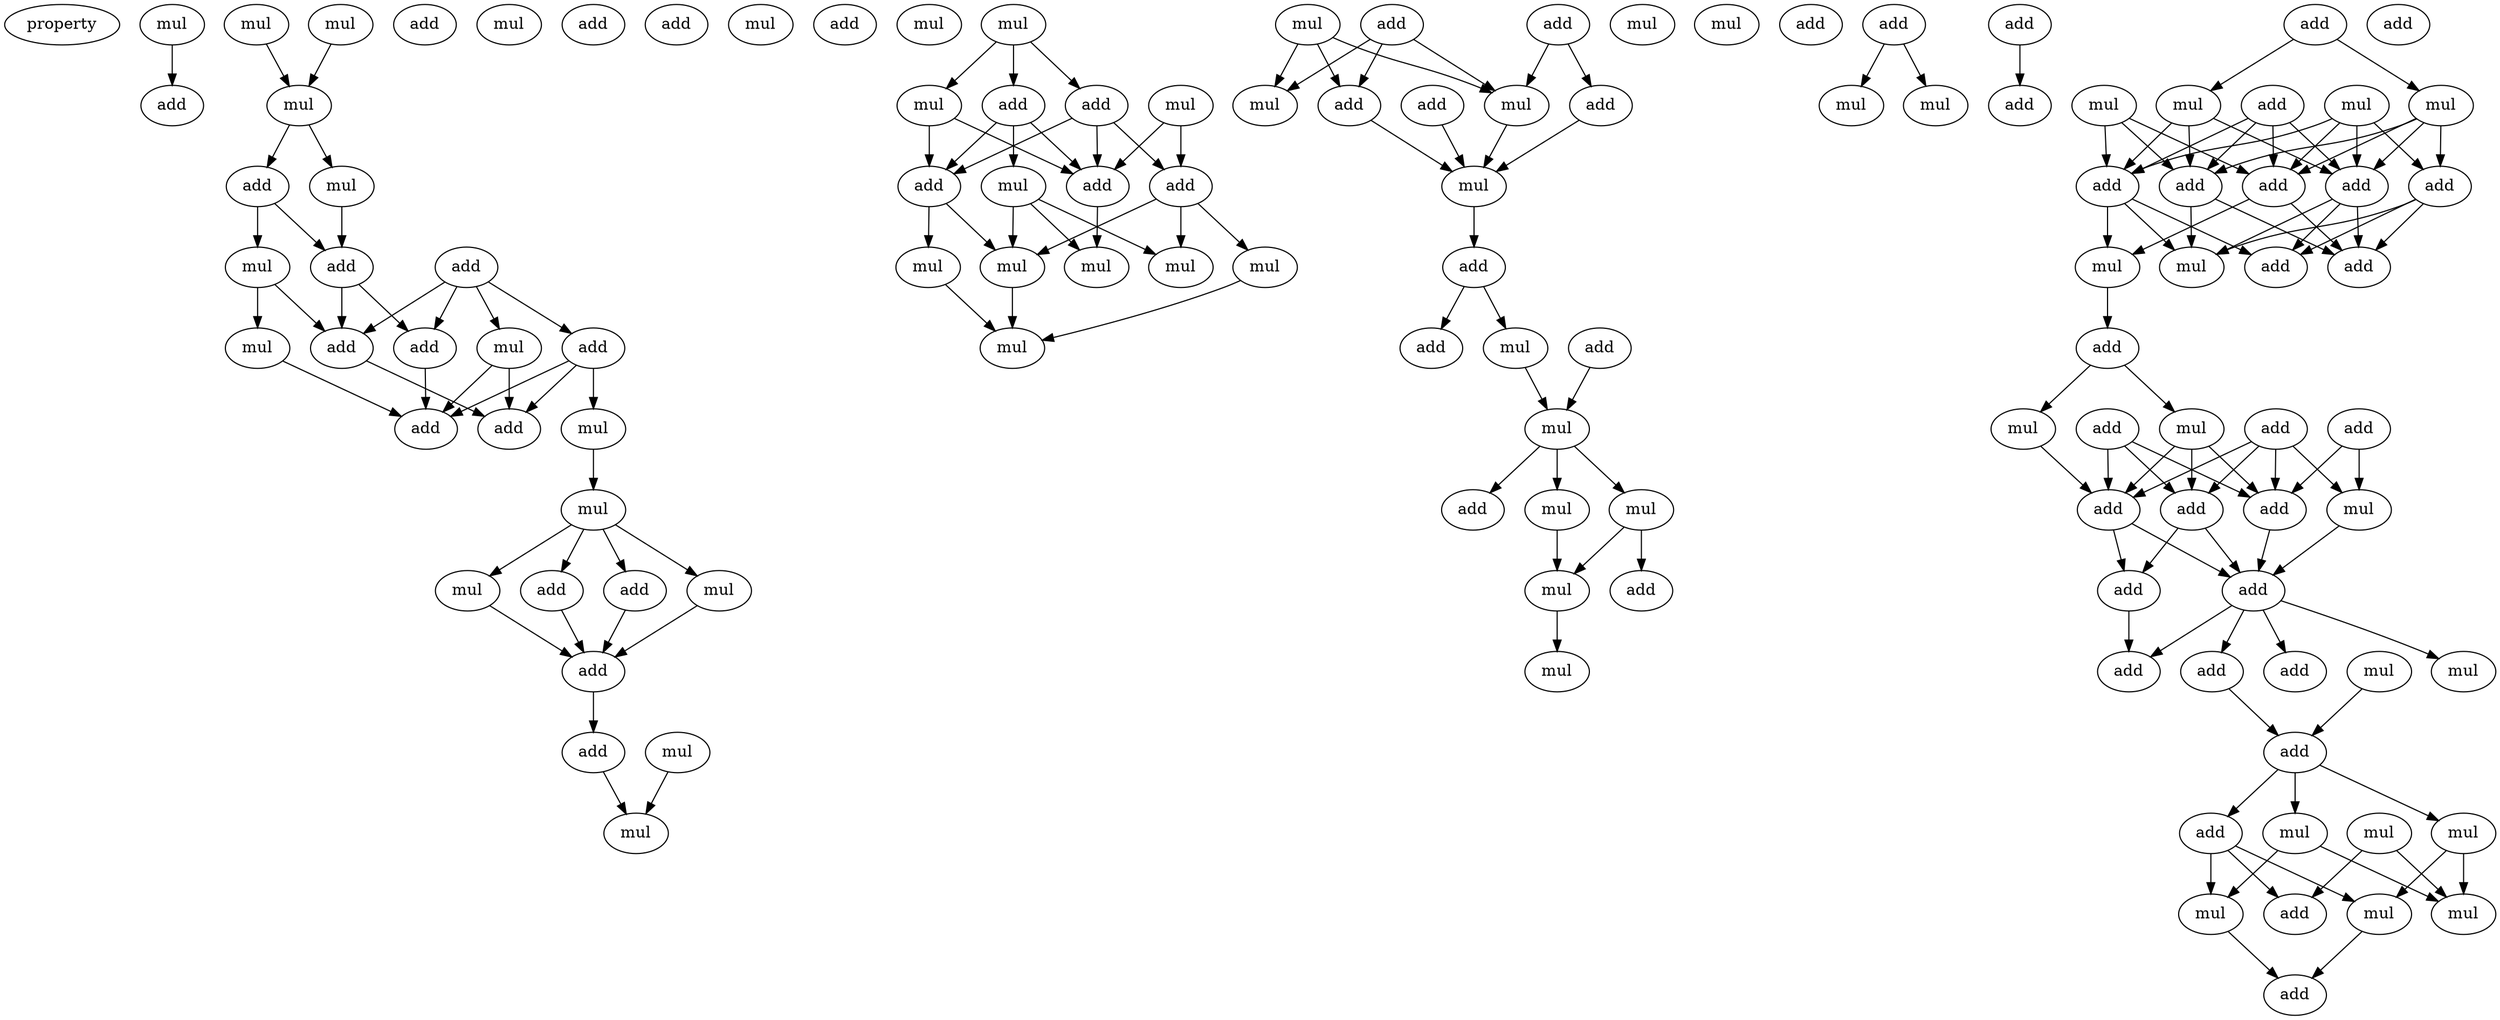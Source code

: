 digraph {
    node [fontcolor=black]
    property [mul=2,lf=1.2]
    0 [ label = mul ];
    1 [ label = mul ];
    2 [ label = mul ];
    3 [ label = add ];
    4 [ label = add ];
    5 [ label = mul ];
    6 [ label = mul ];
    7 [ label = add ];
    8 [ label = mul ];
    9 [ label = add ];
    10 [ label = mul ];
    11 [ label = add ];
    12 [ label = add ];
    13 [ label = mul ];
    14 [ label = add ];
    15 [ label = add ];
    16 [ label = add ];
    17 [ label = mul ];
    18 [ label = add ];
    19 [ label = add ];
    20 [ label = mul ];
    21 [ label = mul ];
    22 [ label = mul ];
    23 [ label = add ];
    24 [ label = add ];
    25 [ label = mul ];
    26 [ label = add ];
    27 [ label = add ];
    28 [ label = add ];
    29 [ label = mul ];
    30 [ label = mul ];
    31 [ label = mul ];
    32 [ label = add ];
    33 [ label = mul ];
    34 [ label = mul ];
    35 [ label = mul ];
    36 [ label = mul ];
    37 [ label = add ];
    38 [ label = add ];
    39 [ label = mul ];
    40 [ label = add ];
    41 [ label = add ];
    42 [ label = add ];
    43 [ label = mul ];
    44 [ label = mul ];
    45 [ label = mul ];
    46 [ label = mul ];
    47 [ label = mul ];
    48 [ label = mul ];
    49 [ label = mul ];
    50 [ label = add ];
    51 [ label = add ];
    52 [ label = add ];
    53 [ label = add ];
    54 [ label = mul ];
    55 [ label = add ];
    56 [ label = mul ];
    57 [ label = mul ];
    58 [ label = add ];
    59 [ label = mul ];
    60 [ label = add ];
    61 [ label = mul ];
    62 [ label = mul ];
    63 [ label = add ];
    64 [ label = mul ];
    65 [ label = add ];
    66 [ label = mul ];
    67 [ label = mul ];
    68 [ label = add ];
    69 [ label = mul ];
    70 [ label = add ];
    71 [ label = mul ];
    72 [ label = add ];
    73 [ label = mul ];
    74 [ label = add ];
    75 [ label = mul ];
    76 [ label = add ];
    77 [ label = add ];
    78 [ label = mul ];
    79 [ label = mul ];
    80 [ label = mul ];
    81 [ label = add ];
    82 [ label = mul ];
    83 [ label = add ];
    84 [ label = add ];
    85 [ label = add ];
    86 [ label = add ];
    87 [ label = add ];
    88 [ label = add ];
    89 [ label = mul ];
    90 [ label = mul ];
    91 [ label = add ];
    92 [ label = add ];
    93 [ label = add ];
    94 [ label = add ];
    95 [ label = mul ];
    96 [ label = add ];
    97 [ label = mul ];
    98 [ label = add ];
    99 [ label = add ];
    100 [ label = mul ];
    101 [ label = add ];
    102 [ label = add ];
    103 [ label = add ];
    104 [ label = mul ];
    105 [ label = add ];
    106 [ label = add ];
    107 [ label = mul ];
    108 [ label = add ];
    109 [ label = add ];
    110 [ label = mul ];
    111 [ label = add ];
    112 [ label = add ];
    113 [ label = mul ];
    114 [ label = mul ];
    115 [ label = add ];
    116 [ label = mul ];
    117 [ label = mul ];
    118 [ label = mul ];
    119 [ label = add ];
    0 -> 3 [ name = 0 ];
    1 -> 6 [ name = 1 ];
    2 -> 6 [ name = 2 ];
    6 -> 8 [ name = 3 ];
    6 -> 9 [ name = 4 ];
    8 -> 12 [ name = 5 ];
    9 -> 10 [ name = 6 ];
    9 -> 12 [ name = 7 ];
    10 -> 15 [ name = 8 ];
    10 -> 17 [ name = 9 ];
    11 -> 13 [ name = 10 ];
    11 -> 14 [ name = 11 ];
    11 -> 15 [ name = 12 ];
    11 -> 16 [ name = 13 ];
    12 -> 15 [ name = 14 ];
    12 -> 16 [ name = 15 ];
    13 -> 18 [ name = 16 ];
    13 -> 19 [ name = 17 ];
    14 -> 18 [ name = 18 ];
    14 -> 19 [ name = 19 ];
    14 -> 20 [ name = 20 ];
    15 -> 18 [ name = 21 ];
    16 -> 19 [ name = 22 ];
    17 -> 19 [ name = 23 ];
    20 -> 21 [ name = 24 ];
    21 -> 22 [ name = 25 ];
    21 -> 23 [ name = 26 ];
    21 -> 24 [ name = 27 ];
    21 -> 25 [ name = 28 ];
    22 -> 26 [ name = 29 ];
    23 -> 26 [ name = 30 ];
    24 -> 26 [ name = 31 ];
    25 -> 26 [ name = 32 ];
    26 -> 28 [ name = 33 ];
    28 -> 31 [ name = 34 ];
    29 -> 31 [ name = 35 ];
    34 -> 36 [ name = 36 ];
    34 -> 37 [ name = 37 ];
    34 -> 38 [ name = 38 ];
    35 -> 40 [ name = 39 ];
    35 -> 41 [ name = 40 ];
    36 -> 40 [ name = 41 ];
    36 -> 42 [ name = 42 ];
    37 -> 39 [ name = 43 ];
    37 -> 40 [ name = 44 ];
    37 -> 42 [ name = 45 ];
    38 -> 40 [ name = 46 ];
    38 -> 41 [ name = 47 ];
    38 -> 42 [ name = 48 ];
    39 -> 43 [ name = 49 ];
    39 -> 44 [ name = 50 ];
    39 -> 47 [ name = 51 ];
    40 -> 44 [ name = 52 ];
    41 -> 43 [ name = 53 ];
    41 -> 45 [ name = 54 ];
    41 -> 47 [ name = 55 ];
    42 -> 43 [ name = 56 ];
    42 -> 46 [ name = 57 ];
    43 -> 48 [ name = 58 ];
    45 -> 48 [ name = 59 ];
    46 -> 48 [ name = 60 ];
    49 -> 53 [ name = 61 ];
    49 -> 54 [ name = 62 ];
    49 -> 56 [ name = 63 ];
    50 -> 53 [ name = 64 ];
    50 -> 54 [ name = 65 ];
    50 -> 56 [ name = 66 ];
    51 -> 55 [ name = 67 ];
    51 -> 56 [ name = 68 ];
    52 -> 57 [ name = 69 ];
    53 -> 57 [ name = 70 ];
    55 -> 57 [ name = 71 ];
    56 -> 57 [ name = 72 ];
    57 -> 58 [ name = 73 ];
    58 -> 60 [ name = 74 ];
    58 -> 62 [ name = 75 ];
    62 -> 64 [ name = 76 ];
    63 -> 64 [ name = 77 ];
    64 -> 65 [ name = 78 ];
    64 -> 66 [ name = 79 ];
    64 -> 67 [ name = 80 ];
    66 -> 69 [ name = 81 ];
    67 -> 68 [ name = 82 ];
    67 -> 69 [ name = 83 ];
    69 -> 71 [ name = 84 ];
    72 -> 73 [ name = 85 ];
    72 -> 75 [ name = 86 ];
    74 -> 76 [ name = 87 ];
    77 -> 78 [ name = 88 ];
    77 -> 82 [ name = 89 ];
    78 -> 83 [ name = 90 ];
    78 -> 84 [ name = 91 ];
    78 -> 86 [ name = 92 ];
    78 -> 87 [ name = 93 ];
    79 -> 83 [ name = 94 ];
    79 -> 84 [ name = 95 ];
    79 -> 85 [ name = 96 ];
    80 -> 84 [ name = 97 ];
    80 -> 85 [ name = 98 ];
    80 -> 86 [ name = 99 ];
    80 -> 87 [ name = 100 ];
    81 -> 83 [ name = 101 ];
    81 -> 84 [ name = 102 ];
    81 -> 85 [ name = 103 ];
    81 -> 86 [ name = 104 ];
    82 -> 83 [ name = 105 ];
    82 -> 85 [ name = 106 ];
    82 -> 86 [ name = 107 ];
    83 -> 89 [ name = 108 ];
    83 -> 91 [ name = 109 ];
    84 -> 90 [ name = 110 ];
    84 -> 91 [ name = 111 ];
    85 -> 88 [ name = 112 ];
    85 -> 89 [ name = 113 ];
    85 -> 90 [ name = 114 ];
    86 -> 88 [ name = 115 ];
    86 -> 89 [ name = 116 ];
    86 -> 91 [ name = 117 ];
    87 -> 88 [ name = 118 ];
    87 -> 89 [ name = 119 ];
    87 -> 91 [ name = 120 ];
    90 -> 92 [ name = 121 ];
    92 -> 95 [ name = 122 ];
    92 -> 97 [ name = 123 ];
    93 -> 98 [ name = 124 ];
    93 -> 100 [ name = 125 ];
    94 -> 98 [ name = 126 ];
    94 -> 99 [ name = 127 ];
    94 -> 101 [ name = 128 ];
    95 -> 98 [ name = 129 ];
    95 -> 99 [ name = 130 ];
    95 -> 101 [ name = 131 ];
    96 -> 98 [ name = 132 ];
    96 -> 99 [ name = 133 ];
    96 -> 100 [ name = 134 ];
    96 -> 101 [ name = 135 ];
    97 -> 99 [ name = 136 ];
    98 -> 103 [ name = 137 ];
    99 -> 102 [ name = 138 ];
    99 -> 103 [ name = 139 ];
    100 -> 103 [ name = 140 ];
    101 -> 102 [ name = 141 ];
    101 -> 103 [ name = 142 ];
    102 -> 108 [ name = 143 ];
    103 -> 105 [ name = 144 ];
    103 -> 106 [ name = 145 ];
    103 -> 107 [ name = 146 ];
    103 -> 108 [ name = 147 ];
    104 -> 109 [ name = 148 ];
    105 -> 109 [ name = 149 ];
    109 -> 112 [ name = 150 ];
    109 -> 113 [ name = 151 ];
    109 -> 114 [ name = 152 ];
    110 -> 115 [ name = 153 ];
    110 -> 117 [ name = 154 ];
    112 -> 115 [ name = 155 ];
    112 -> 116 [ name = 156 ];
    112 -> 118 [ name = 157 ];
    113 -> 116 [ name = 158 ];
    113 -> 117 [ name = 159 ];
    114 -> 117 [ name = 160 ];
    114 -> 118 [ name = 161 ];
    116 -> 119 [ name = 162 ];
    118 -> 119 [ name = 163 ];
}
